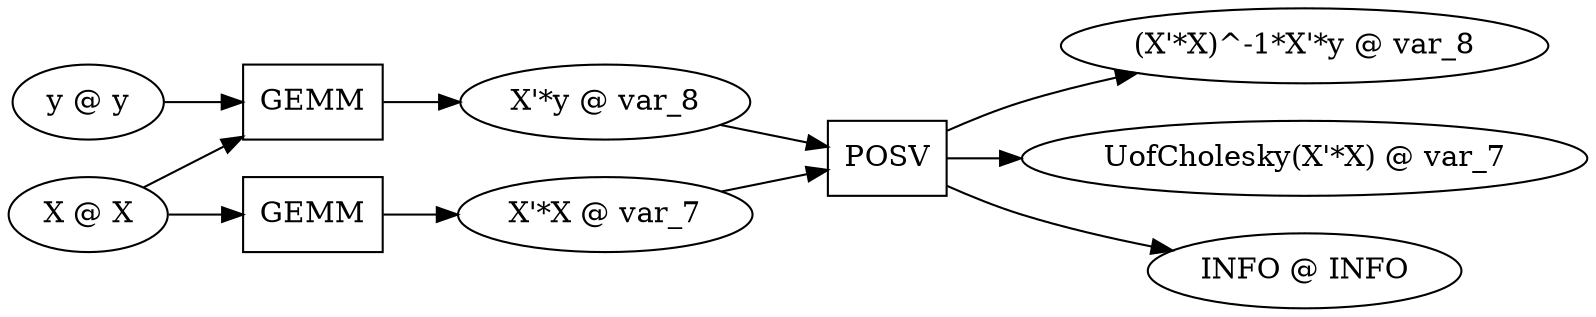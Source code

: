 
digraph{

rankdir=LR

"X @ X" [shape=ellipse]
"y @ y" [shape=ellipse]
"X'*y @ var_8" [shape=ellipse]
"X'*X @ var_7" [shape=ellipse]
"(X'*X)^-1*X'*y @ var_8" [shape=ellipse]
"UofCholesky(X'*X) @ var_7" [shape=ellipse]
"INFO @ INFO" [shape=ellipse]

"[1.00000000000000 @ var_5, X @ X, y @ y, 0.0 @ var_6, 0 @ var_8] -> GEMM -> [X'*y @ var_8]" [shape=box, label="GEMM"]
"[1.00000000000000 @ var_5, X @ X, X @ X, 0.0 @ var_6, 0 @ var_7] -> GEMM -> [X'*X @ var_7]" [shape=box, label="GEMM"]
"[X'*X @ var_7, X'*y @ var_8] -> POSV -> [(X'*X)^-1*X'*y @ var_8, UofCholesky(X'*X) @ var_7, INFO @ INFO]" [shape=box, label="POSV"]

"X @ X" -> "[1.00000000000000 @ var_5, X @ X, y @ y, 0.0 @ var_6, 0 @ var_8] -> GEMM -> [X'*y @ var_8]"
"y @ y" -> "[1.00000000000000 @ var_5, X @ X, y @ y, 0.0 @ var_6, 0 @ var_8] -> GEMM -> [X'*y @ var_8]"
"[1.00000000000000 @ var_5, X @ X, y @ y, 0.0 @ var_6, 0 @ var_8] -> GEMM -> [X'*y @ var_8]" -> "X'*y @ var_8"
"X @ X" -> "[1.00000000000000 @ var_5, X @ X, X @ X, 0.0 @ var_6, 0 @ var_7] -> GEMM -> [X'*X @ var_7]"
"[1.00000000000000 @ var_5, X @ X, X @ X, 0.0 @ var_6, 0 @ var_7] -> GEMM -> [X'*X @ var_7]" -> "X'*X @ var_7"
"X'*X @ var_7" -> "[X'*X @ var_7, X'*y @ var_8] -> POSV -> [(X'*X)^-1*X'*y @ var_8, UofCholesky(X'*X) @ var_7, INFO @ INFO]"
"X'*y @ var_8" -> "[X'*X @ var_7, X'*y @ var_8] -> POSV -> [(X'*X)^-1*X'*y @ var_8, UofCholesky(X'*X) @ var_7, INFO @ INFO]"
"[X'*X @ var_7, X'*y @ var_8] -> POSV -> [(X'*X)^-1*X'*y @ var_8, UofCholesky(X'*X) @ var_7, INFO @ INFO]" -> "(X'*X)^-1*X'*y @ var_8"
"[X'*X @ var_7, X'*y @ var_8] -> POSV -> [(X'*X)^-1*X'*y @ var_8, UofCholesky(X'*X) @ var_7, INFO @ INFO]" -> "UofCholesky(X'*X) @ var_7"
"[X'*X @ var_7, X'*y @ var_8] -> POSV -> [(X'*X)^-1*X'*y @ var_8, UofCholesky(X'*X) @ var_7, INFO @ INFO]" -> "INFO @ INFO"
}
